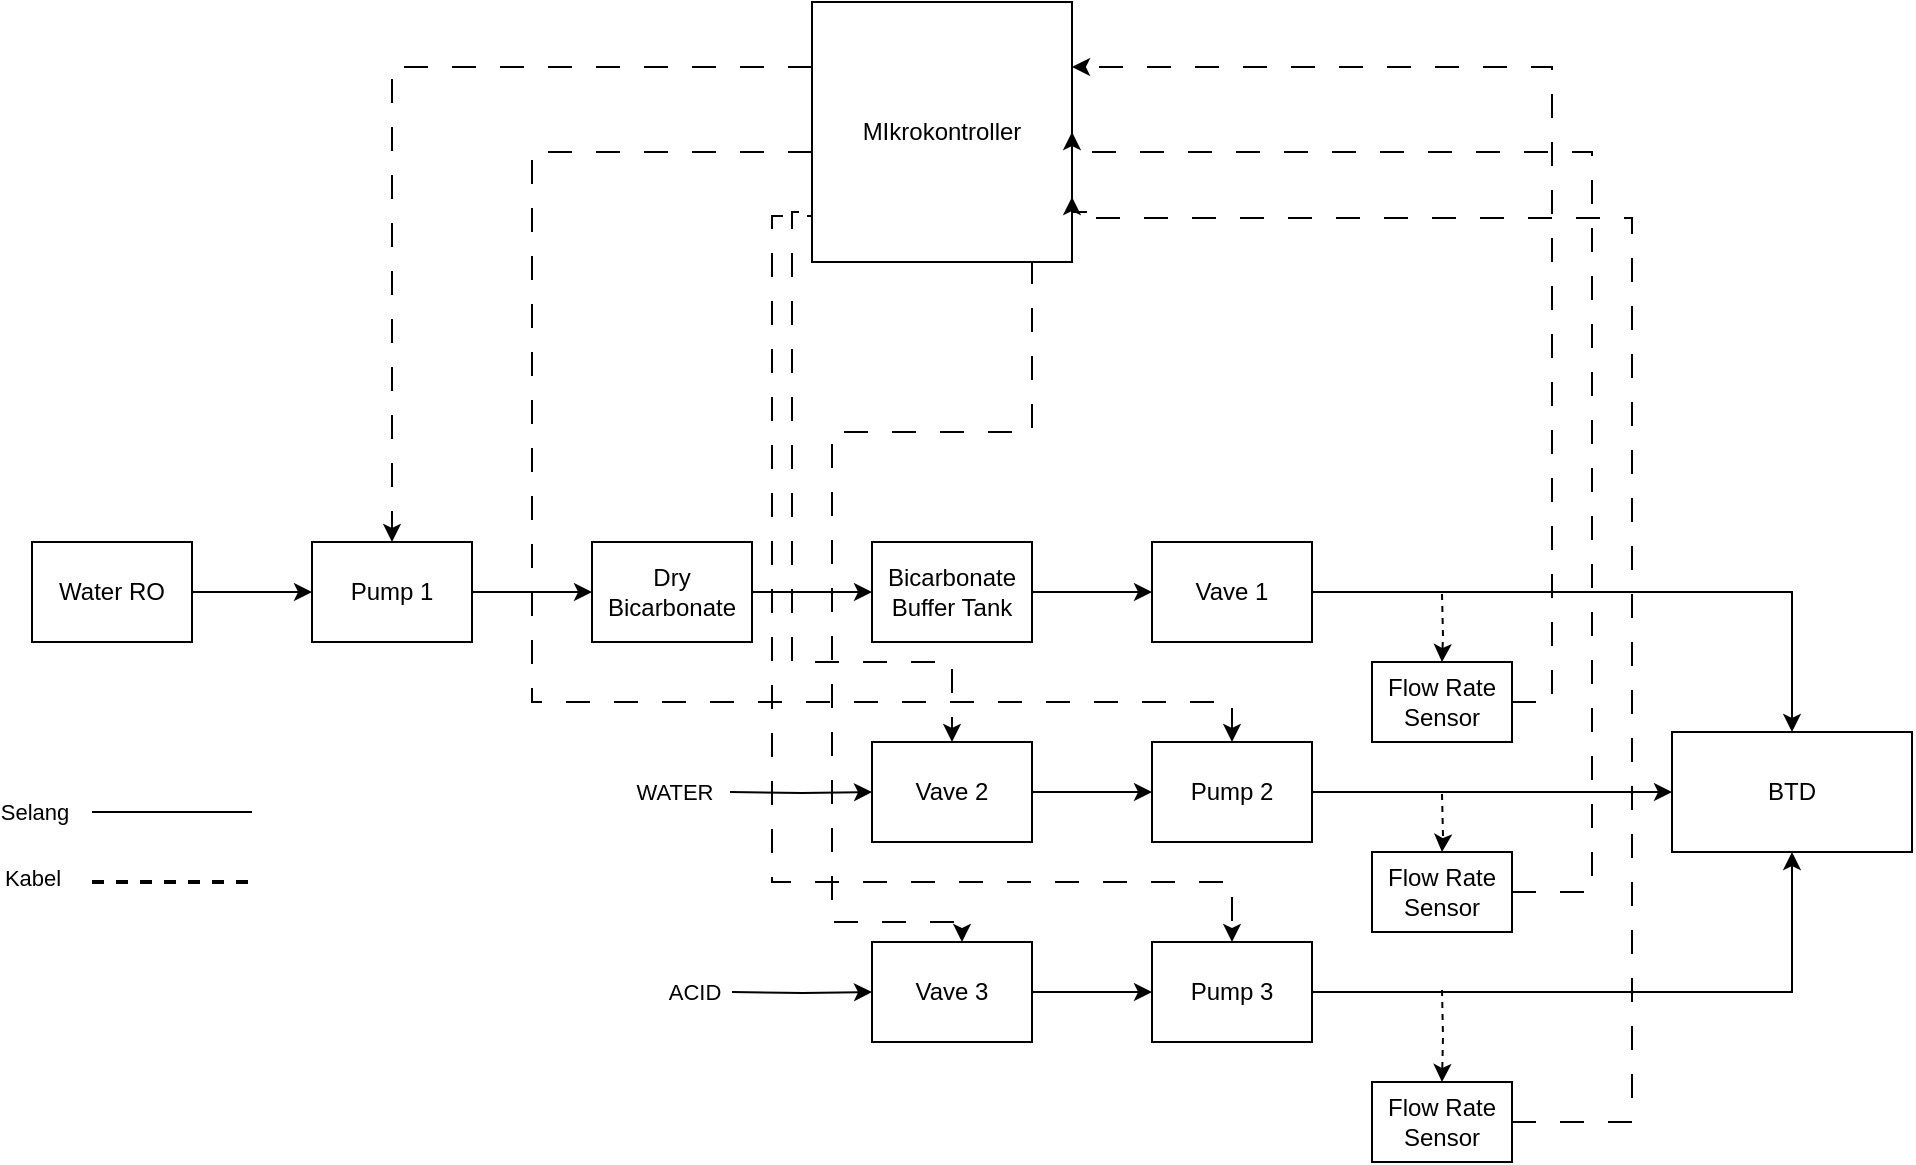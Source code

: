 <mxfile version="21.6.5" type="github">
  <diagram id="C5RBs43oDa-KdzZeNtuy" name="Page-1">
    <mxGraphModel dx="1310" dy="778" grid="1" gridSize="10" guides="1" tooltips="1" connect="1" arrows="1" fold="1" page="1" pageScale="1" pageWidth="827" pageHeight="1169" math="0" shadow="0">
      <root>
        <mxCell id="WIyWlLk6GJQsqaUBKTNV-0" />
        <mxCell id="WIyWlLk6GJQsqaUBKTNV-1" parent="WIyWlLk6GJQsqaUBKTNV-0" />
        <mxCell id="-rV18isY-9AnJnj3Vz96-16" value="" style="edgeStyle=orthogonalEdgeStyle;rounded=0;orthogonalLoop=1;jettySize=auto;html=1;" edge="1" parent="WIyWlLk6GJQsqaUBKTNV-1" source="-rV18isY-9AnJnj3Vz96-0" target="-rV18isY-9AnJnj3Vz96-7">
          <mxGeometry relative="1" as="geometry" />
        </mxCell>
        <mxCell id="-rV18isY-9AnJnj3Vz96-0" value="Water RO" style="rounded=0;whiteSpace=wrap;html=1;" vertex="1" parent="WIyWlLk6GJQsqaUBKTNV-1">
          <mxGeometry x="40" y="450" width="80" height="50" as="geometry" />
        </mxCell>
        <mxCell id="-rV18isY-9AnJnj3Vz96-19" value="" style="edgeStyle=orthogonalEdgeStyle;rounded=0;orthogonalLoop=1;jettySize=auto;html=1;" edge="1" parent="WIyWlLk6GJQsqaUBKTNV-1" source="-rV18isY-9AnJnj3Vz96-5" target="-rV18isY-9AnJnj3Vz96-9">
          <mxGeometry relative="1" as="geometry" />
        </mxCell>
        <mxCell id="-rV18isY-9AnJnj3Vz96-5" value="Bicarbonate Buffer Tank" style="rounded=0;whiteSpace=wrap;html=1;" vertex="1" parent="WIyWlLk6GJQsqaUBKTNV-1">
          <mxGeometry x="460" y="450" width="80" height="50" as="geometry" />
        </mxCell>
        <mxCell id="-rV18isY-9AnJnj3Vz96-17" value="" style="edgeStyle=orthogonalEdgeStyle;rounded=0;orthogonalLoop=1;jettySize=auto;html=1;" edge="1" parent="WIyWlLk6GJQsqaUBKTNV-1" source="-rV18isY-9AnJnj3Vz96-7" target="-rV18isY-9AnJnj3Vz96-8">
          <mxGeometry relative="1" as="geometry" />
        </mxCell>
        <mxCell id="-rV18isY-9AnJnj3Vz96-7" value="Pump 1" style="rounded=0;whiteSpace=wrap;html=1;" vertex="1" parent="WIyWlLk6GJQsqaUBKTNV-1">
          <mxGeometry x="180" y="450" width="80" height="50" as="geometry" />
        </mxCell>
        <mxCell id="-rV18isY-9AnJnj3Vz96-18" value="" style="edgeStyle=orthogonalEdgeStyle;rounded=0;orthogonalLoop=1;jettySize=auto;html=1;" edge="1" parent="WIyWlLk6GJQsqaUBKTNV-1" source="-rV18isY-9AnJnj3Vz96-8" target="-rV18isY-9AnJnj3Vz96-5">
          <mxGeometry relative="1" as="geometry" />
        </mxCell>
        <mxCell id="-rV18isY-9AnJnj3Vz96-8" value="Dry Bicarbonate" style="rounded=0;whiteSpace=wrap;html=1;" vertex="1" parent="WIyWlLk6GJQsqaUBKTNV-1">
          <mxGeometry x="320" y="450" width="80" height="50" as="geometry" />
        </mxCell>
        <mxCell id="-rV18isY-9AnJnj3Vz96-23" style="edgeStyle=orthogonalEdgeStyle;rounded=0;orthogonalLoop=1;jettySize=auto;html=1;entryX=0.5;entryY=0;entryDx=0;entryDy=0;" edge="1" parent="WIyWlLk6GJQsqaUBKTNV-1" source="-rV18isY-9AnJnj3Vz96-9" target="-rV18isY-9AnJnj3Vz96-22">
          <mxGeometry relative="1" as="geometry" />
        </mxCell>
        <mxCell id="-rV18isY-9AnJnj3Vz96-9" value="Vave 1" style="rounded=0;whiteSpace=wrap;html=1;" vertex="1" parent="WIyWlLk6GJQsqaUBKTNV-1">
          <mxGeometry x="600" y="450" width="80" height="50" as="geometry" />
        </mxCell>
        <mxCell id="-rV18isY-9AnJnj3Vz96-20" value="" style="edgeStyle=orthogonalEdgeStyle;rounded=0;orthogonalLoop=1;jettySize=auto;html=1;" edge="1" parent="WIyWlLk6GJQsqaUBKTNV-1" source="-rV18isY-9AnJnj3Vz96-10" target="-rV18isY-9AnJnj3Vz96-11">
          <mxGeometry relative="1" as="geometry" />
        </mxCell>
        <mxCell id="-rV18isY-9AnJnj3Vz96-51" style="edgeStyle=orthogonalEdgeStyle;rounded=0;orthogonalLoop=1;jettySize=auto;html=1;" edge="1" parent="WIyWlLk6GJQsqaUBKTNV-1" target="-rV18isY-9AnJnj3Vz96-10">
          <mxGeometry relative="1" as="geometry">
            <mxPoint x="389" y="575" as="sourcePoint" />
          </mxGeometry>
        </mxCell>
        <mxCell id="-rV18isY-9AnJnj3Vz96-54" value="WATER" style="edgeLabel;html=1;align=center;verticalAlign=middle;resizable=0;points=[];" vertex="1" connectable="0" parent="-rV18isY-9AnJnj3Vz96-51">
          <mxGeometry x="0.189" y="-4" relative="1" as="geometry">
            <mxPoint x="-70" y="-4" as="offset" />
          </mxGeometry>
        </mxCell>
        <mxCell id="-rV18isY-9AnJnj3Vz96-10" value="Vave 2" style="rounded=0;whiteSpace=wrap;html=1;" vertex="1" parent="WIyWlLk6GJQsqaUBKTNV-1">
          <mxGeometry x="460" y="550" width="80" height="50" as="geometry" />
        </mxCell>
        <mxCell id="-rV18isY-9AnJnj3Vz96-25" value="" style="edgeStyle=orthogonalEdgeStyle;rounded=0;orthogonalLoop=1;jettySize=auto;html=1;" edge="1" parent="WIyWlLk6GJQsqaUBKTNV-1" source="-rV18isY-9AnJnj3Vz96-11" target="-rV18isY-9AnJnj3Vz96-22">
          <mxGeometry relative="1" as="geometry" />
        </mxCell>
        <mxCell id="-rV18isY-9AnJnj3Vz96-11" value="Pump 2" style="rounded=0;whiteSpace=wrap;html=1;" vertex="1" parent="WIyWlLk6GJQsqaUBKTNV-1">
          <mxGeometry x="600" y="550" width="80" height="50" as="geometry" />
        </mxCell>
        <mxCell id="-rV18isY-9AnJnj3Vz96-21" value="" style="edgeStyle=orthogonalEdgeStyle;rounded=0;orthogonalLoop=1;jettySize=auto;html=1;" edge="1" parent="WIyWlLk6GJQsqaUBKTNV-1" source="-rV18isY-9AnJnj3Vz96-12" target="-rV18isY-9AnJnj3Vz96-13">
          <mxGeometry relative="1" as="geometry" />
        </mxCell>
        <mxCell id="-rV18isY-9AnJnj3Vz96-52" style="edgeStyle=orthogonalEdgeStyle;rounded=0;orthogonalLoop=1;jettySize=auto;html=1;" edge="1" parent="WIyWlLk6GJQsqaUBKTNV-1" target="-rV18isY-9AnJnj3Vz96-12">
          <mxGeometry relative="1" as="geometry">
            <mxPoint x="390" y="675" as="sourcePoint" />
          </mxGeometry>
        </mxCell>
        <mxCell id="-rV18isY-9AnJnj3Vz96-53" value="ACID" style="edgeLabel;html=1;align=center;verticalAlign=middle;resizable=0;points=[];" vertex="1" connectable="0" parent="-rV18isY-9AnJnj3Vz96-52">
          <mxGeometry x="0.101" y="-3" relative="1" as="geometry">
            <mxPoint x="-58" y="-3" as="offset" />
          </mxGeometry>
        </mxCell>
        <mxCell id="-rV18isY-9AnJnj3Vz96-12" value="Vave 3" style="rounded=0;whiteSpace=wrap;html=1;" vertex="1" parent="WIyWlLk6GJQsqaUBKTNV-1">
          <mxGeometry x="460" y="650" width="80" height="50" as="geometry" />
        </mxCell>
        <mxCell id="-rV18isY-9AnJnj3Vz96-24" style="edgeStyle=orthogonalEdgeStyle;rounded=0;orthogonalLoop=1;jettySize=auto;html=1;entryX=0.5;entryY=1;entryDx=0;entryDy=0;" edge="1" parent="WIyWlLk6GJQsqaUBKTNV-1" source="-rV18isY-9AnJnj3Vz96-13" target="-rV18isY-9AnJnj3Vz96-22">
          <mxGeometry relative="1" as="geometry" />
        </mxCell>
        <mxCell id="-rV18isY-9AnJnj3Vz96-13" value="Pump 3" style="rounded=0;whiteSpace=wrap;html=1;" vertex="1" parent="WIyWlLk6GJQsqaUBKTNV-1">
          <mxGeometry x="600" y="650" width="80" height="50" as="geometry" />
        </mxCell>
        <mxCell id="-rV18isY-9AnJnj3Vz96-22" value="BTD" style="rounded=0;whiteSpace=wrap;html=1;" vertex="1" parent="WIyWlLk6GJQsqaUBKTNV-1">
          <mxGeometry x="860" y="545" width="120" height="60" as="geometry" />
        </mxCell>
        <mxCell id="-rV18isY-9AnJnj3Vz96-46" style="edgeStyle=orthogonalEdgeStyle;rounded=0;orthogonalLoop=1;jettySize=auto;html=1;entryX=0.5;entryY=0;entryDx=0;entryDy=0;dashed=1;dashPattern=12 12;" edge="1" parent="WIyWlLk6GJQsqaUBKTNV-1" source="-rV18isY-9AnJnj3Vz96-27" target="-rV18isY-9AnJnj3Vz96-11">
          <mxGeometry relative="1" as="geometry">
            <Array as="points">
              <mxPoint x="290" y="255" />
              <mxPoint x="290" y="530" />
              <mxPoint x="640" y="530" />
            </Array>
          </mxGeometry>
        </mxCell>
        <mxCell id="-rV18isY-9AnJnj3Vz96-45" style="edgeStyle=orthogonalEdgeStyle;rounded=0;orthogonalLoop=1;jettySize=auto;html=1;exitX=0;exitY=0.25;exitDx=0;exitDy=0;entryX=0.5;entryY=0;entryDx=0;entryDy=0;dashed=1;dashPattern=12 12;" edge="1" parent="WIyWlLk6GJQsqaUBKTNV-1" source="-rV18isY-9AnJnj3Vz96-27" target="-rV18isY-9AnJnj3Vz96-7">
          <mxGeometry relative="1" as="geometry" />
        </mxCell>
        <mxCell id="-rV18isY-9AnJnj3Vz96-47" style="edgeStyle=orthogonalEdgeStyle;rounded=0;orthogonalLoop=1;jettySize=auto;html=1;exitX=0;exitY=0.75;exitDx=0;exitDy=0;dashed=1;dashPattern=12 12;" edge="1" parent="WIyWlLk6GJQsqaUBKTNV-1" source="-rV18isY-9AnJnj3Vz96-27" target="-rV18isY-9AnJnj3Vz96-13">
          <mxGeometry relative="1" as="geometry">
            <Array as="points">
              <mxPoint x="410" y="287" />
              <mxPoint x="410" y="620" />
              <mxPoint x="640" y="620" />
            </Array>
          </mxGeometry>
        </mxCell>
        <mxCell id="-rV18isY-9AnJnj3Vz96-49" style="edgeStyle=orthogonalEdgeStyle;rounded=0;orthogonalLoop=1;jettySize=auto;html=1;exitX=0.75;exitY=1;exitDx=0;exitDy=0;entryX=0;entryY=0.5;entryDx=0;entryDy=0;dashed=1;dashPattern=12 12;" edge="1" parent="WIyWlLk6GJQsqaUBKTNV-1">
          <mxGeometry relative="1" as="geometry">
            <mxPoint x="567.5" y="285" as="sourcePoint" />
            <mxPoint x="500" y="550" as="targetPoint" />
            <Array as="points">
              <mxPoint x="420" y="285" />
              <mxPoint x="420" y="510" />
              <mxPoint x="500" y="510" />
            </Array>
          </mxGeometry>
        </mxCell>
        <mxCell id="-rV18isY-9AnJnj3Vz96-50" style="edgeStyle=orthogonalEdgeStyle;rounded=0;orthogonalLoop=1;jettySize=auto;html=1;entryX=0;entryY=0.5;entryDx=0;entryDy=0;dashed=1;dashPattern=12 12;" edge="1" parent="WIyWlLk6GJQsqaUBKTNV-1">
          <mxGeometry relative="1" as="geometry">
            <mxPoint x="540" y="285" as="sourcePoint" />
            <mxPoint x="505" y="650" as="targetPoint" />
            <Array as="points">
              <mxPoint x="540" y="395" />
              <mxPoint x="440" y="395" />
              <mxPoint x="440" y="640" />
              <mxPoint x="505" y="640" />
            </Array>
          </mxGeometry>
        </mxCell>
        <mxCell id="-rV18isY-9AnJnj3Vz96-27" value="MIkrokontroller" style="whiteSpace=wrap;html=1;aspect=fixed;" vertex="1" parent="WIyWlLk6GJQsqaUBKTNV-1">
          <mxGeometry x="430" y="180" width="130" height="130" as="geometry" />
        </mxCell>
        <mxCell id="-rV18isY-9AnJnj3Vz96-38" style="edgeStyle=orthogonalEdgeStyle;rounded=0;orthogonalLoop=1;jettySize=auto;html=1;dashed=1;" edge="1" parent="WIyWlLk6GJQsqaUBKTNV-1" target="-rV18isY-9AnJnj3Vz96-28">
          <mxGeometry relative="1" as="geometry">
            <mxPoint x="745" y="674" as="sourcePoint" />
          </mxGeometry>
        </mxCell>
        <mxCell id="-rV18isY-9AnJnj3Vz96-44" style="edgeStyle=orthogonalEdgeStyle;rounded=0;orthogonalLoop=1;jettySize=auto;html=1;entryX=1;entryY=0.75;entryDx=0;entryDy=0;dashed=1;dashPattern=12 12;" edge="1" parent="WIyWlLk6GJQsqaUBKTNV-1" source="-rV18isY-9AnJnj3Vz96-28" target="-rV18isY-9AnJnj3Vz96-27">
          <mxGeometry relative="1" as="geometry">
            <Array as="points">
              <mxPoint x="840" y="740" />
              <mxPoint x="840" y="288" />
            </Array>
          </mxGeometry>
        </mxCell>
        <mxCell id="-rV18isY-9AnJnj3Vz96-28" value="Flow Rate Sensor" style="rounded=0;whiteSpace=wrap;html=1;" vertex="1" parent="WIyWlLk6GJQsqaUBKTNV-1">
          <mxGeometry x="710" y="720" width="70" height="40" as="geometry" />
        </mxCell>
        <mxCell id="-rV18isY-9AnJnj3Vz96-37" style="edgeStyle=orthogonalEdgeStyle;rounded=0;orthogonalLoop=1;jettySize=auto;html=1;dashed=1;" edge="1" parent="WIyWlLk6GJQsqaUBKTNV-1" target="-rV18isY-9AnJnj3Vz96-29">
          <mxGeometry relative="1" as="geometry">
            <mxPoint x="745" y="576" as="sourcePoint" />
          </mxGeometry>
        </mxCell>
        <mxCell id="-rV18isY-9AnJnj3Vz96-43" style="edgeStyle=orthogonalEdgeStyle;rounded=0;orthogonalLoop=1;jettySize=auto;html=1;entryX=1;entryY=0.5;entryDx=0;entryDy=0;dashed=1;dashPattern=12 12;" edge="1" parent="WIyWlLk6GJQsqaUBKTNV-1" source="-rV18isY-9AnJnj3Vz96-29" target="-rV18isY-9AnJnj3Vz96-27">
          <mxGeometry relative="1" as="geometry">
            <Array as="points">
              <mxPoint x="820" y="625" />
              <mxPoint x="820" y="255" />
            </Array>
          </mxGeometry>
        </mxCell>
        <mxCell id="-rV18isY-9AnJnj3Vz96-29" value="Flow Rate Sensor" style="rounded=0;whiteSpace=wrap;html=1;" vertex="1" parent="WIyWlLk6GJQsqaUBKTNV-1">
          <mxGeometry x="710" y="605" width="70" height="40" as="geometry" />
        </mxCell>
        <mxCell id="-rV18isY-9AnJnj3Vz96-34" style="edgeStyle=orthogonalEdgeStyle;rounded=0;orthogonalLoop=1;jettySize=auto;html=1;dashed=1;" edge="1" parent="WIyWlLk6GJQsqaUBKTNV-1" target="-rV18isY-9AnJnj3Vz96-30">
          <mxGeometry relative="1" as="geometry">
            <mxPoint x="745" y="476" as="sourcePoint" />
          </mxGeometry>
        </mxCell>
        <mxCell id="-rV18isY-9AnJnj3Vz96-42" style="edgeStyle=orthogonalEdgeStyle;rounded=0;orthogonalLoop=1;jettySize=auto;html=1;exitX=1;exitY=0.5;exitDx=0;exitDy=0;entryX=1;entryY=0.25;entryDx=0;entryDy=0;dashed=1;dashPattern=12 12;" edge="1" parent="WIyWlLk6GJQsqaUBKTNV-1" source="-rV18isY-9AnJnj3Vz96-30" target="-rV18isY-9AnJnj3Vz96-27">
          <mxGeometry relative="1" as="geometry" />
        </mxCell>
        <mxCell id="-rV18isY-9AnJnj3Vz96-30" value="Flow Rate Sensor" style="rounded=0;whiteSpace=wrap;html=1;" vertex="1" parent="WIyWlLk6GJQsqaUBKTNV-1">
          <mxGeometry x="710" y="510" width="70" height="40" as="geometry" />
        </mxCell>
        <mxCell id="-rV18isY-9AnJnj3Vz96-58" value="" style="endArrow=none;html=1;rounded=0;" edge="1" parent="WIyWlLk6GJQsqaUBKTNV-1">
          <mxGeometry width="50" height="50" relative="1" as="geometry">
            <mxPoint x="70" y="585" as="sourcePoint" />
            <mxPoint x="150" y="585" as="targetPoint" />
          </mxGeometry>
        </mxCell>
        <mxCell id="-rV18isY-9AnJnj3Vz96-59" value="Selang" style="edgeLabel;html=1;align=center;verticalAlign=middle;resizable=0;points=[];" vertex="1" connectable="0" parent="-rV18isY-9AnJnj3Vz96-58">
          <mxGeometry x="0.389" y="2" relative="1" as="geometry">
            <mxPoint x="-85" y="2" as="offset" />
          </mxGeometry>
        </mxCell>
        <mxCell id="-rV18isY-9AnJnj3Vz96-60" value="" style="endArrow=none;dashed=1;html=1;strokeWidth=2;rounded=0;" edge="1" parent="WIyWlLk6GJQsqaUBKTNV-1">
          <mxGeometry width="50" height="50" relative="1" as="geometry">
            <mxPoint x="70" y="620" as="sourcePoint" />
            <mxPoint x="150" y="620" as="targetPoint" />
          </mxGeometry>
        </mxCell>
        <mxCell id="-rV18isY-9AnJnj3Vz96-61" value="Kabel" style="edgeLabel;html=1;align=center;verticalAlign=middle;resizable=0;points=[];" vertex="1" connectable="0" parent="-rV18isY-9AnJnj3Vz96-60">
          <mxGeometry x="-0.649" y="2" relative="1" as="geometry">
            <mxPoint x="-44" as="offset" />
          </mxGeometry>
        </mxCell>
      </root>
    </mxGraphModel>
  </diagram>
</mxfile>
